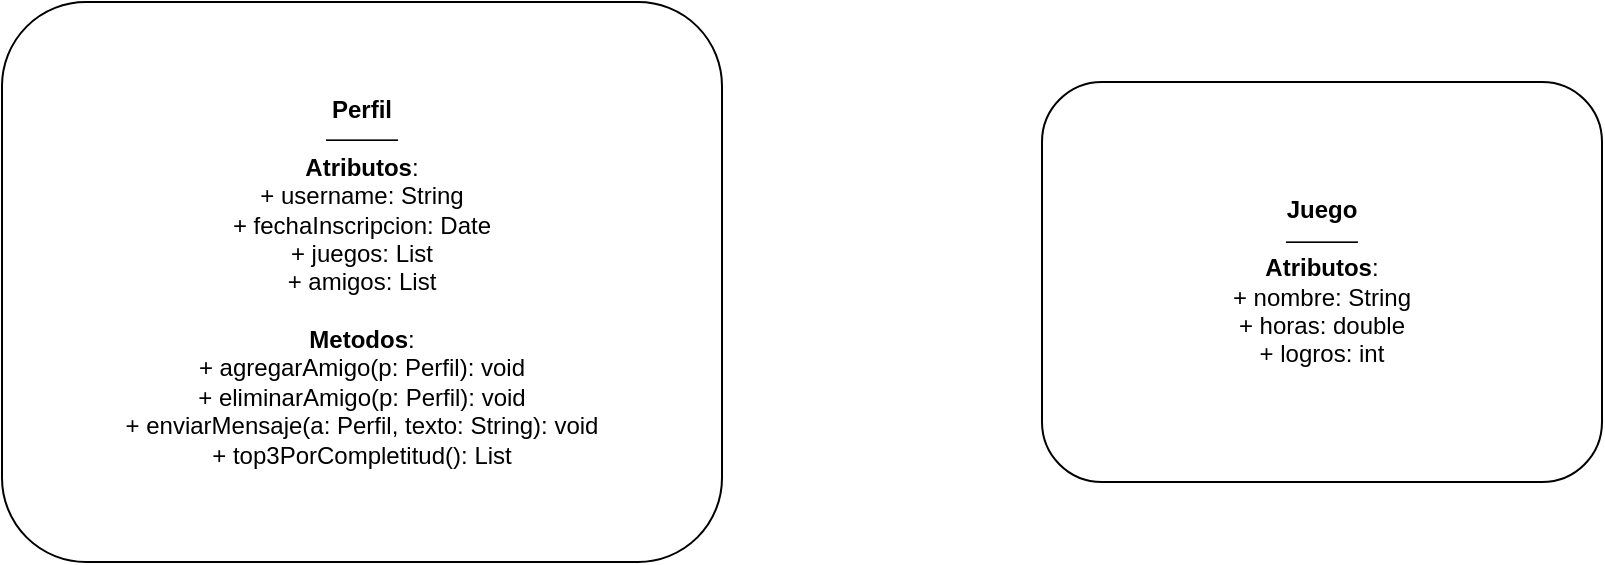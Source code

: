 <mxfile version="22.0.8" editor="www.draw.io" type="device">
  <diagram id="gF3E1QmXc9" name="UML - Red social Blissard">
    <mxGraphModel dx="1200" dy="800" grid="1" gridSize="10" guides="1" tooltips="1" connect="1" arrows="1" fold="1" page="1" pageScale="1" pageWidth="1100" pageHeight="850" math="0">
      <root>
        <mxCell id="0"/>
        <mxCell id="1" parent="0"/>
        
        <!-- Class: Perfil -->
        <mxCell id="perfil" value="&lt;b&gt;Perfil&lt;/b&gt;&#xa;———&#xa;&lt;b&gt;Atributos&lt;/b&gt;:&#xa;+ username: String&#xa;+ fechaInscripcion: Date&#xa;+ juegos: List&lt;Juego&gt;&#xa;+ amigos: List&lt;Perfil&gt;&#xa;&#xa;&lt;b&gt;Metodos&lt;/b&gt;:&#xa;+ agregarAmigo(p: Perfil): void&#xa;+ eliminarAmigo(p: Perfil): void&#xa;+ enviarMensaje(a: Perfil, texto: String): void&#xa;+ top3PorCompletitud(): List&lt;Juego&gt;" style="rounded=1;whiteSpace=wrap;html=1;fillColor=#ffffff;strokeColor=#000000;fontSize=12;" vertex="1" parent="1">
          <mxGeometry x="120" y="140" width="360" height="280" as="geometry"/>
        </mxCell>
        
        <!-- Class: Juego -->
        <mxCell id="juego" value="&lt;b&gt;Juego&lt;/b&gt;&#xa;———&#xa;&lt;b&gt;Atributos&lt;/b&gt;:&#xa;+ nombre: String&#xa;+ horas: double&#xa;+ logros: int" style="rounded=1;whiteSpace=wrap;html=1;fillColor=#ffffff;strokeColor=#000000;fontSize=12;" vertex="1" parent="1">
          <mxGeometry x="640" y="180" width="280" height="200" as="geometry"/>
        </mxCell>
        
        <!-- Association: Perfil tiene Juegos (1 -- 0..*) -->
        <mxCell id="edge1" value="1 — 0..* (tiene)" style="endArrow=none;strokeWidth=1;rounded=0;html=1;fontSize=12;" edge="1" parent="1" source="perfil" target="juego">
          <mxGeometry relative="1" as="geometry">
            <mxPoint x="480" y="220" as="targetPoint"/>
          </mxGeometry>
        </mxCell>
        
        <!-- Self-association: amigos (0..* -- 0..*) -->
        <mxCell id="edge2" value="0..* — 0..* (amigos)" style="endArrow=none;edgeStyle=loopEdgeStyle;strokeWidth=1;fontSize=12;" edge="1" parent="1" source="perfil" target="perfil">
          <mxGeometry relative="1" as="geometry">
            <mxPoint x="90" y="160" as="targetPoint"/>
            <Array as="points">
              <mxPoint x="80" y="140"/>
              <mxPoint x="80" y="380"/>
            </Array>
          </mxGeometry>
        </mxCell>
        
      </root>
    </mxGraphModel>
  </diagram>
</mxfile>
